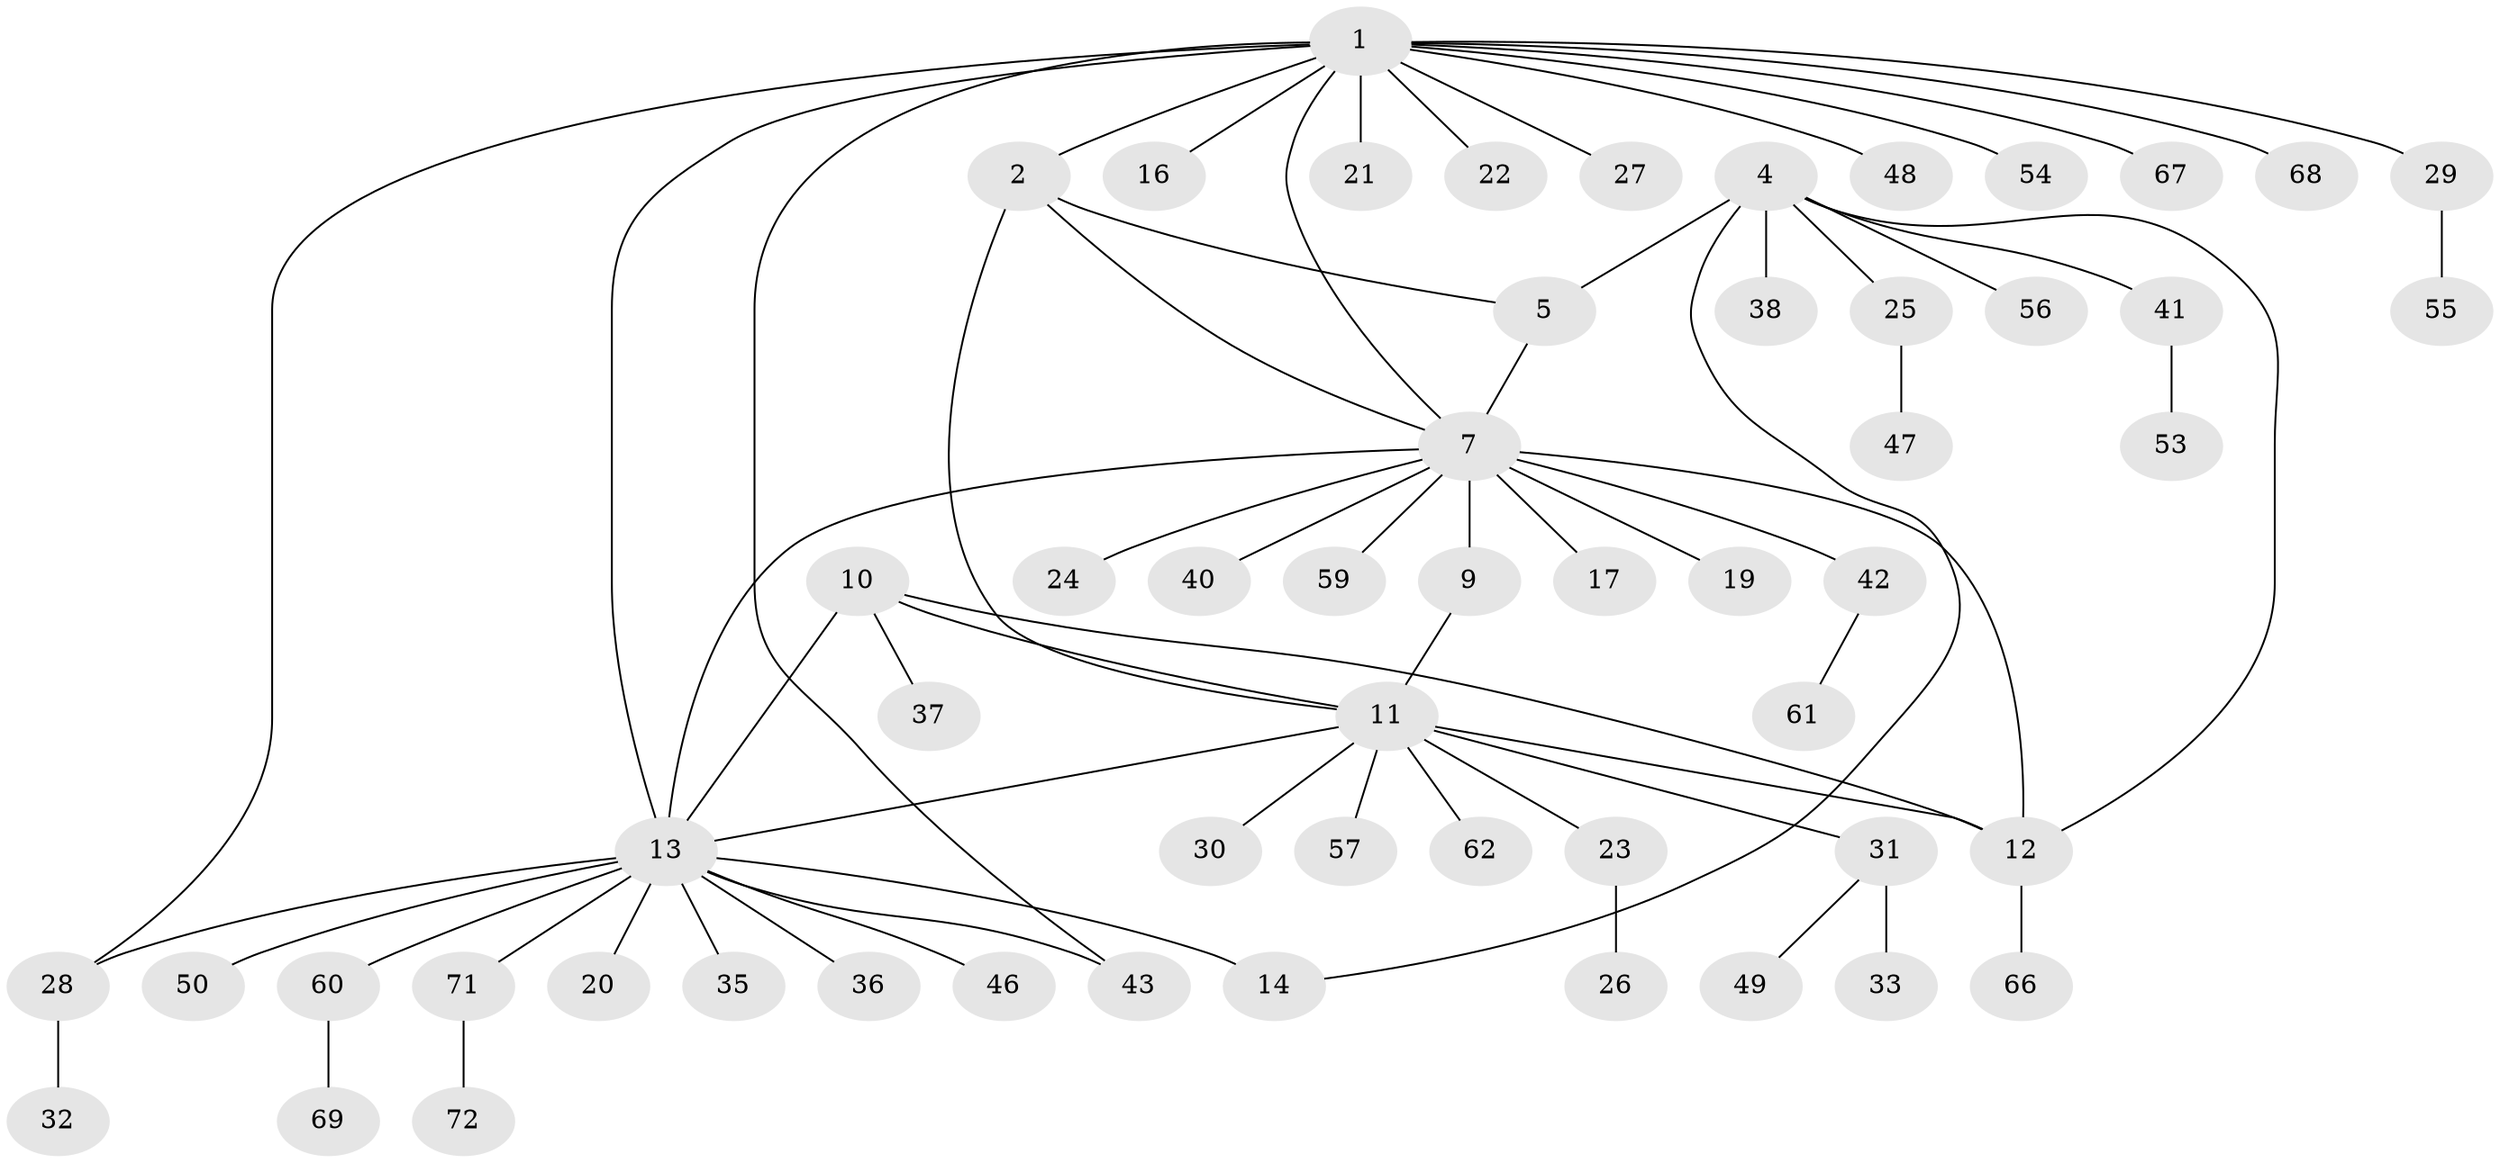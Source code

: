 // original degree distribution, {8: 0.0273972602739726, 5: 0.0136986301369863, 9: 0.0547945205479452, 7: 0.0136986301369863, 4: 0.0410958904109589, 3: 0.0958904109589041, 6: 0.0273972602739726, 1: 0.5342465753424658, 2: 0.1917808219178082}
// Generated by graph-tools (version 1.1) at 2025/42/03/06/25 10:42:15]
// undirected, 56 vertices, 67 edges
graph export_dot {
graph [start="1"]
  node [color=gray90,style=filled];
  1 [super="+3"];
  2 [super="+51"];
  4 [super="+6"];
  5;
  7 [super="+8"];
  9 [super="+18"];
  10 [super="+58"];
  11 [super="+34"];
  12 [super="+44"];
  13 [super="+15"];
  14;
  16;
  17;
  19;
  20;
  21;
  22;
  23;
  24;
  25 [super="+39"];
  26;
  27;
  28;
  29 [super="+45"];
  30;
  31;
  32;
  33 [super="+52"];
  35;
  36 [super="+65"];
  37;
  38;
  40 [super="+70"];
  41;
  42;
  43;
  46;
  47 [super="+63"];
  48;
  49;
  50 [super="+73"];
  53;
  54;
  55;
  56;
  57;
  59;
  60 [super="+64"];
  61;
  62;
  66;
  67;
  68;
  69;
  71;
  72;
  1 -- 2 [weight=2];
  1 -- 13;
  1 -- 16;
  1 -- 21;
  1 -- 27;
  1 -- 29;
  1 -- 43;
  1 -- 67;
  1 -- 68;
  1 -- 7;
  1 -- 48;
  1 -- 54;
  1 -- 22;
  1 -- 28;
  2 -- 5;
  2 -- 11;
  2 -- 7;
  4 -- 5 [weight=2];
  4 -- 12;
  4 -- 14;
  4 -- 25;
  4 -- 38;
  4 -- 41;
  4 -- 56;
  5 -- 7;
  7 -- 9 [weight=2];
  7 -- 13;
  7 -- 17;
  7 -- 19;
  7 -- 24;
  7 -- 42;
  7 -- 59;
  7 -- 40;
  7 -- 12;
  9 -- 11;
  10 -- 11;
  10 -- 12;
  10 -- 37;
  10 -- 13;
  11 -- 12;
  11 -- 23;
  11 -- 30;
  11 -- 31;
  11 -- 62;
  11 -- 13;
  11 -- 57;
  12 -- 66;
  13 -- 14 [weight=2];
  13 -- 20;
  13 -- 36;
  13 -- 71;
  13 -- 35;
  13 -- 43;
  13 -- 46;
  13 -- 28;
  13 -- 50;
  13 -- 60;
  23 -- 26;
  25 -- 47;
  28 -- 32;
  29 -- 55;
  31 -- 33;
  31 -- 49;
  41 -- 53;
  42 -- 61;
  60 -- 69;
  71 -- 72;
}
